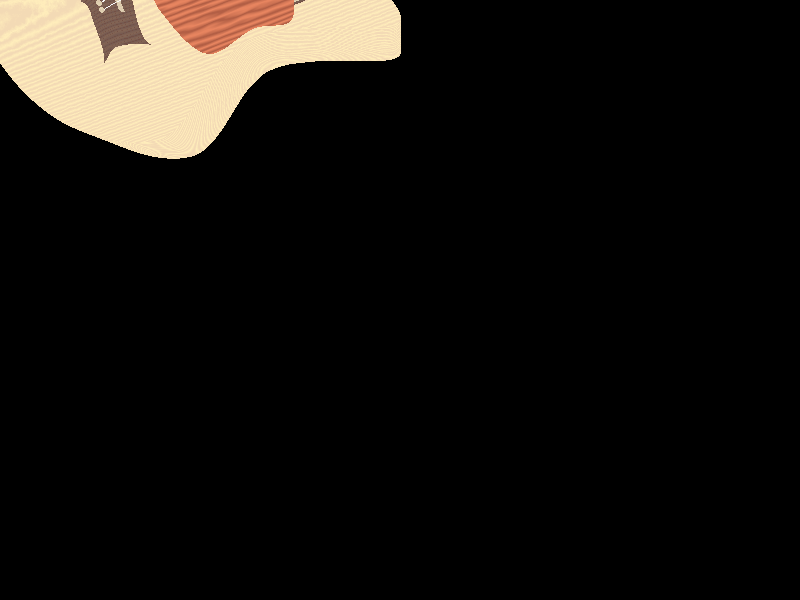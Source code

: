 //--global--------------------------
//--includes------------------------

#include "woods.inc"
#include "metals.inc"

//--declares------------------------

//define pigment set    true uses basic colours
//                      false uses final render textures                        
#declare designMode = false;
//define positioning    0 = standing
//                      1 = angled as played
//                      2 = other (specify)
#declare position = 1;
#declare rotator = <0,0,0>;
#declare translator = <0,-8,-30>;


#if (designMode)

//define pigment set: basic colours
  #declare woodT_light = pigment {
                           colour rgb <0,1,0>
                         }
  #declare woodT_black = pigment {
                           colour rgb <1,0,0>
                         }
  #declare woodT_white = pigment {
                           colour rgb <0,0,1>
                         }
  #declare woodT_dark = pigment {
                          colour rgb <1,1,0>
                        }
  #declare woodT_dark2 = pigment {
                           colour rgb <1,.3,0>
                         }
  #declare woodT_red = pigment {
                         colour rgb <0,1,1>
                       }
  #declare metalT_chrome = pigment {
                             colour rgb <1,0,1>
                           }
  #declare metalT_steel = pigment {
                            colour rgb <1,1,1>
                          }
  #declare guitar = 0;
  #declare scratchplate = 0;
  #declare chrome = 0;
  #declare steel = 0;

#else

//define pigment set: final render
  #declare woodT_light = T_Wood10;
  #declare woodT_black = T_Wood2;
  #declare woodT_white = T_Wood3;
  #declare woodT_dark = T_Wood18;
  #declare woodT_dark2 = T_Wood15;
  #declare woodT_red = T_Wood14;
  #declare metalT_chrome = T_Chrome_5A;
  #declare metalT_steel = T_Chrome_5C;
  #declare guitar = .2;
  #declare scratchplate = .5;
  #declare chrome = .8;
  #declare steel = .3;

#end

#declare counter = 0;
#declare translation = 1.3;
#declare dTranslation = 1.3;
#declare ddTranslation = 0.0476;
#declare xCounter = 0;
#declare yCounter = 0;
#declare random1 = seed(1285);
#declare random2 = seed(1457);

//--objects-------------------------

//guitar
union {
//--body
  difference {
    union {
      prism {
        cubic_spline  
        0,4,18,
        <10,4>,<1,6>,<-4.5,4>,<-4,0>,
        <-3.6,-2>,<-4,-3.5>,<-6,-7>,<-4,-10.5>,
        <0,-12>,<4,-10.5>,<6,-7>,<4,-3.5>,
        <3.6,-2>,<4,0>,<5,3.5>,<2,3>,
        <1,6>,<1,8>
        texture {
          woodT_light
        }
      }
//----decorations
//------rings
      cylinder {
        <0,2,0>,
        <0,4.001,0>,
        3
        texture {
          woodT_black
        }
      }
      cylinder {
        <0,2,0>,
        <0,4.002,0>,
        2.9
        texture {
          woodT_white
        }
      }
      cylinder {
        <0,2,0>,
        <0,4.003,0>,
        2.8
        texture {
          woodT_black
        }
      }
      cylinder {
        <0,2,0>,
        <0,4.004,0>,
        2.7
        texture {
          woodT_light
        }
      }
      cylinder {
        <0,2,0>,
        <0,4.005,0>,
        2.5
        texture {
          woodT_black
        }
      }
      cylinder {
        <0,2,0>,
        <0,4.006,0>,
        2.4
        texture {
          woodT_white
        }
      }
      cylinder {
        <0,2,0>,
        <0,4.007,0>,
        2.2
        texture {
          woodT_black
        }
      }
      cylinder {
        <0,2,0>,
        <0,4.008,0>,
        2.1
        texture {
          woodT_light
        }
      }
//------side of guitar
      prism {
        cubic_spline  
        3.7,3.98,18,
        <10,4>,<1,6>,<-4.5,4>,<-4,0>,
        <-3.6,-2>,<-4,-3.5>,<-6,-7>,<-4,-10.5>,
        <0,-12>,<4,-10.5>,<6,-7>,<4,-3.5>,
        <3.6,-2>,<4,0>,<5,3.5>,<2,3>,
        <1,6>,<1,8>
        texture {
          woodT_white
        }
      }
      prism {
        cubic_spline  
        0.02,0.3,18,
        <10,4>,<1,6>,<-4.5,4>,<-4,0>,
        <-3.6,-2>,<-4,-3.5>,<-6,-7>,<-4,-10.5>,
        <0,-12>,<4,-10.5>,<6,-7>,<4,-3.5>,
        <3.6,-2>,<4,0>,<5,3.5>,<2,3>,
        <1,6>,<1,8>
        texture {
          woodT_white
        }
      }
      prism {
        cubic_spline  
        0.3,3.7,18,
        <10,4>,<1,6>,<-4.5,4>,<-4,0>,
        <-3.6,-2>,<-4,-3.5>,<-6,-7>,<-4,-10.5>,
        <0,-12>,<4,-10.5>,<6,-7>,<4,-3.5>,
        <3.6,-2>,<4,0>,<5,3.5>,<2,3>,
        <1,6>,<1,8>
        texture {
          woodT_dark
        }
      }
//------scratchplate
      prism {
        cubic_spline
        4.03, 1, 11,
        <-2,0>,<0,0>,<2,0>,<3.5,-.5>,
        <3.3,-2>,<3.6,-4>,<2,-5>,<.5,-5>,
        <0,-2>,<0,0>,<0,2>
        texture {
          woodT_red
        }
        finish {
          reflection scratchplate
        }
      }
    } //end union
//----interior cutaway
    prism {
      cubic_spline  
      0.1,3.9,18,
      <10,4>,<1,6>,<-4.5,4>,<-4,0>,
      <-3.6,-2>,<-4,-3.5>,<-6,-7>,<-4,-10.5>,
      <0,-12>,<4,-10.5>,<6,-7>,<4,-3.5>,
      <3.6,-2>,<4,0>,<5,3.5>,<2,3>,
      <1,6>,<1,8>
      translate <0, 0, 3>
      scale <.9,0,.95>
      translate <0, 0, -3>
      texture {
        woodT_light
      }
    }
    cylinder {
      <0,5,0>,
      <0,0.2,0>,
      2
      texture {
        woodT_light
      }
    }
    finish {
      reflection guitar
    }
  } //end difference
//--neck
  difference {
    union {
//----fretboard
      #while (counter<21)
        box {
          <-1,0,0>,
          <1,.2,2>
          texture {
            woodT_dark2
          }
          translate <0,0,translation>
        }
        difference {
          sphere_sweep {
            linear_spline,
            2,
            <-1,.2,2>,.1
            <1,.2,2>,.1
            texture {
              metalT_chrome
            }
            finish {
              reflection chrome
            }
          }
          box {
            <-1,0,1.8>,
            <-1.2,.4,2.2>
          }
          box {
            <1,0,1.8>,
            <1.2,.4,2.2>
          }
          translate <0,0,translation>
        }
        #declare translation = translation-dTranslation;
        #declare dTranslation = dTranslation-ddTranslation;
        #declare counter = counter + 1;
      #end
//----neck piece
      difference{
        blob {
          cylinder {
            <0,0,-11>,
            <0,0,4.3>,
            1, 1
            scale <1.1,.75,1>
          }
          cylinder {
            <0,0,-10>,
            <0,-4,-10>,
            1, 1
          }
          threshold .1
        }
        box {
          <-1,-.01,-12>,
          <1,1,7>
        }
        box {
          <-1.5,0.1,3>,
          <1.5,1,6>
          rotate <5,0,0>
        } 
        box { 
          <-1,-4,-9>,
          <1,-5,-11>
        }
        texture {
          woodT_dark
        }
        finish {
          reflection guitar
        }
      }
      translate <0,4,16>
    } //end union
    cylinder {
      <0,5,0>,
      <0,0.2,0>,
      2
      texture {
        woodT_dark2
      }
    }
  } //end difference
//--nut
  box {
    <-1,4.1,19.2>,
    <1,4.35,19.4>
    texture {
      woodT_white
    }
  }
//--head
  union {
    difference {
      box {
        <-1.5,0,0>,
        <1.5,-.59,6>
      }
      cylinder {
        <-5.9,.1,-.5>,
        <-5.9,-.6,-.5>,
        5
      }
      cylinder {
        <5.9,.1,-.5>,
        <5.9,-.6,-.5>,
        5
      }
      box {
        <-1.5,0,0>,
        <1.5,-.59,6>
        rotate <17.5,0,0>
      }
      texture {
        woodT_dark
      }
      finish {
        reflection guitar
      }
    }
    difference {
      box {
        <-1.5,-0,0>,
        <1.5,.001,6>
      }
      cylinder {
        <-5.9,.1,-.5>,
        <-5.9,-.501,-.5>,
        5
      }
      cylinder {
        <5.9,.1,-.5>,
        <5.9,-.501,-.5>,
        5
      }
      box {
        <-1.5,0,0>,
        <1.5,-.59,6>
        rotate <17,0,0>
      }
      scale <.9,1,.97>
      texture {
        woodT_dark2
      }
      finish {
        reflection guitar
      }
    }
    #while (yCounter < 3)
      #while (xCounter < 2)
        lathe {
          linear_spline
          7,
          <0,-.6>,<.25,-.6>,
          <.3,0>,<.1,.05>,
          <.1,.22>,<.125,.27>,
          <0,.3>
          texture {
            metalT_chrome
          }
          finish {
            reflection chrome
          }
          translate <1.8*xCounter-.9,0,5.2-1.45*yCounter>
        }
        superellipsoid {
          <.2,.2>
          scale <.5,.3,.4>
          translate <1.6*xCounter-.8,-.7,5.2-1.45*yCounter>
          texture {
            metalT_chrome
          }
          finish {
            reflection chrome
          }
        }
        #declare xCounter = xCounter + 1;
      #end
      #declare xCounter = 0;
      union {
        cylinder {
          <0,0,0>,
          <-1,0,0>,
          .1
          translate <-.9,-.75,5.1-1.45*yCounter>
          texture {
            metalT_chrome
          }
          finish {
            reflection chrome
          }
        }
        cylinder {
          <0,0,0>,
          <1,0,0>,
          .1
          translate <.9,-.75,5.1-1.45*yCounter>
          texture {
            metalT_chrome
          }
          finish {
            reflection chrome
          }
        }
        lathe {
          cubic_spline
          6,
          <-1,-.2>,<0,0>,
          <.4,.2>,<.3,.55>,
          <0,.65>,<-1,.75>
          scale <.3,1,1>
          rotate <0,100*rand(random1),90>
          translate <-1.7,-.75,5.1-1.45*yCounter>
          texture {
            metalT_chrome
          }
          finish {
            reflection chrome
          }
        }
        lathe {
          cubic_spline
          6,
          <-1,.2>,<0,0>,
          <.4,-.2>,<.3,-.55>,
          <0,-.65>,<-1,-.75>
          scale <.3,1,1>
          rotate <0,100*rand(random2),90>
          translate <1.7,-.75,5.1-1.45*yCounter>
          texture {
            metalT_chrome
          }
          finish {
            reflection chrome
          }
        }
        
      }
      #declare yCounter = yCounter + 1;
    #end
    #declare yCounter = 0;  
    rotate <5,0,0>
    translate <0,4,19>
  }
//--bridge
  union {
//----wooden block
    difference {
      box {
        <-2.5,0,0>,
        <2.5,.15,2>
      }
      prism {
        cubic_spline
        .6,-.1,11,
        <2,2>,<0,2>,<-1.7,1.8>,<-2.5,2>,
        <-3,3>,<0,6>,<3,3>,
        <2.5,2>,<1.7,1.8>,<0,2>,<-2,2>
      }
      prism {
        cubic_spline
        .6,-.1,9,
        <-6,1><-5,1>,<-3,2>,
        <-2.5,2>,<-2.1,0.7>,<-2.5,0>,
        <-3,-1>,<-5,1>,<-4,1>
      }
      prism {
        cubic_spline
        .6,-.1,9,
        <6,1><5,1>,<3,2>,
        <2.5,2>,<2.1,0.7>,<2.5,0>,
        <3,-1>,<5,1>,<4,1>
      }
      prism {
        cubic_spline
        .6,-.1,11,
        <1,-2>,<0,0>,<-1,.2>,<-2.5,0>,
        <-3,-1>,<0,-2>,<3,-1>,
        <2.5,0>,<1,.2>,<0,0>,<-1,-2>
      }
      box {
        <-2.5,0,0>,
        <2.5,.2,2>
        rotate <-16,0,0>
      }
       box {
        <-2.5,0,0>,
        <2.5,.2,-2>
        rotate <8,0,0>
        translate <0,0,2>
      }
      texture {
        woodT_black
      }
    }
//----bar
    box {
      <-1,0,1.5>
      <1,.35,1.4>
      texture {
        woodT_white
      }
    }
//----string pegs
    #while (xCounter < 6)
      sphere {
        <0,.2,.725>,.1
        translate <-.7+(xCounter*.28),0,0>
        texture {
          woodT_white
        }
      }
      #declare xCounter = xCounter + 1;
    #end
    #declare xCounter = 0;
    translate<0,4,-8>
    finish {
      reflection guitar
    }
  }
//--strings
//----main strings
  #while (xCounter < 6)
    sphere_sweep {
      linear_spline
      3,
      <0,4.15,-7.275>,.03-((.02/6)*xCounter),
      <0,4.35,-6.6>,.03-((.02/6)*xCounter),
      <0,4.35,19.4>,.03-((.02/6)*xCounter)
      translate <-.7+(xCounter*.28),0,0>
      texture {
        metalT_steel
      }
      finish {
        reflection steel
      }
    }
    #declare xCounter = xCounter + 1;
  #end
//----strings at head
  union {
    sphere_sweep {
      linear_spline
      2,
      <-.7,4.35,19.4>,.03
      <-.9,3.9,21.3>,.03
    }
    sphere_sweep {
      linear_spline
      2,
      <-.42,4.35,19.4>,.03-(.02/6),
      <-.9,3.8,22.75>,.03-(.02/6)
    }
    sphere_sweep {
      linear_spline
      2,
      <-.14,4.35,19.4>,.03-2*(.02/6),
      <-.9,3.7,24.2>,.03-2*(.02/6)
    }
    sphere_sweep {
      linear_spline
      2,
      <.14,4.35,19.4>,.03-3*(.02/6),
      <.9,3.7,24.2>,.03-3*(.02/6)
    }
    sphere_sweep {
      linear_spline
      2,
      <.42,4.35,19.4>,.03-4*(.02/6),
      <.9,3.8,22.75>,.03-4*(.02/6)
    }
    sphere_sweep {
      linear_spline
      2,
      <.7,4.35,19.4>,.03-5*(.02/6),
      <.9,3.9,21.3>,.03-5*(.02/6)
    }
    texture {
      metalT_steel
    }
    finish {
      reflection steel
    }
  }
  #if (position=0)
    rotate <-90, 40, 0>
    translate <1, -6.5, 0>
  #else
    #if (position=1)
      rotate <-90, 0,-70>
      rotate <25,0,0>
      translate <-5, -.5, -10>
    #else
      rotate rotator
      translate translator
    #end 
  #end
}

//--lights--------------------------

// create a regular point light source
light_source {
  0*x                  // light's position (translated below)
  color rgb <2,2,2>    // light's color
  translate <-20, 40, -20>
}

//--camera--------------------------

// perspective (default) camera
camera {
  location  <0.0, 0.0, -41.0>
  look_at   <0.0, -23.0,  0.0> 
  right     x*image_width/image_height
}
